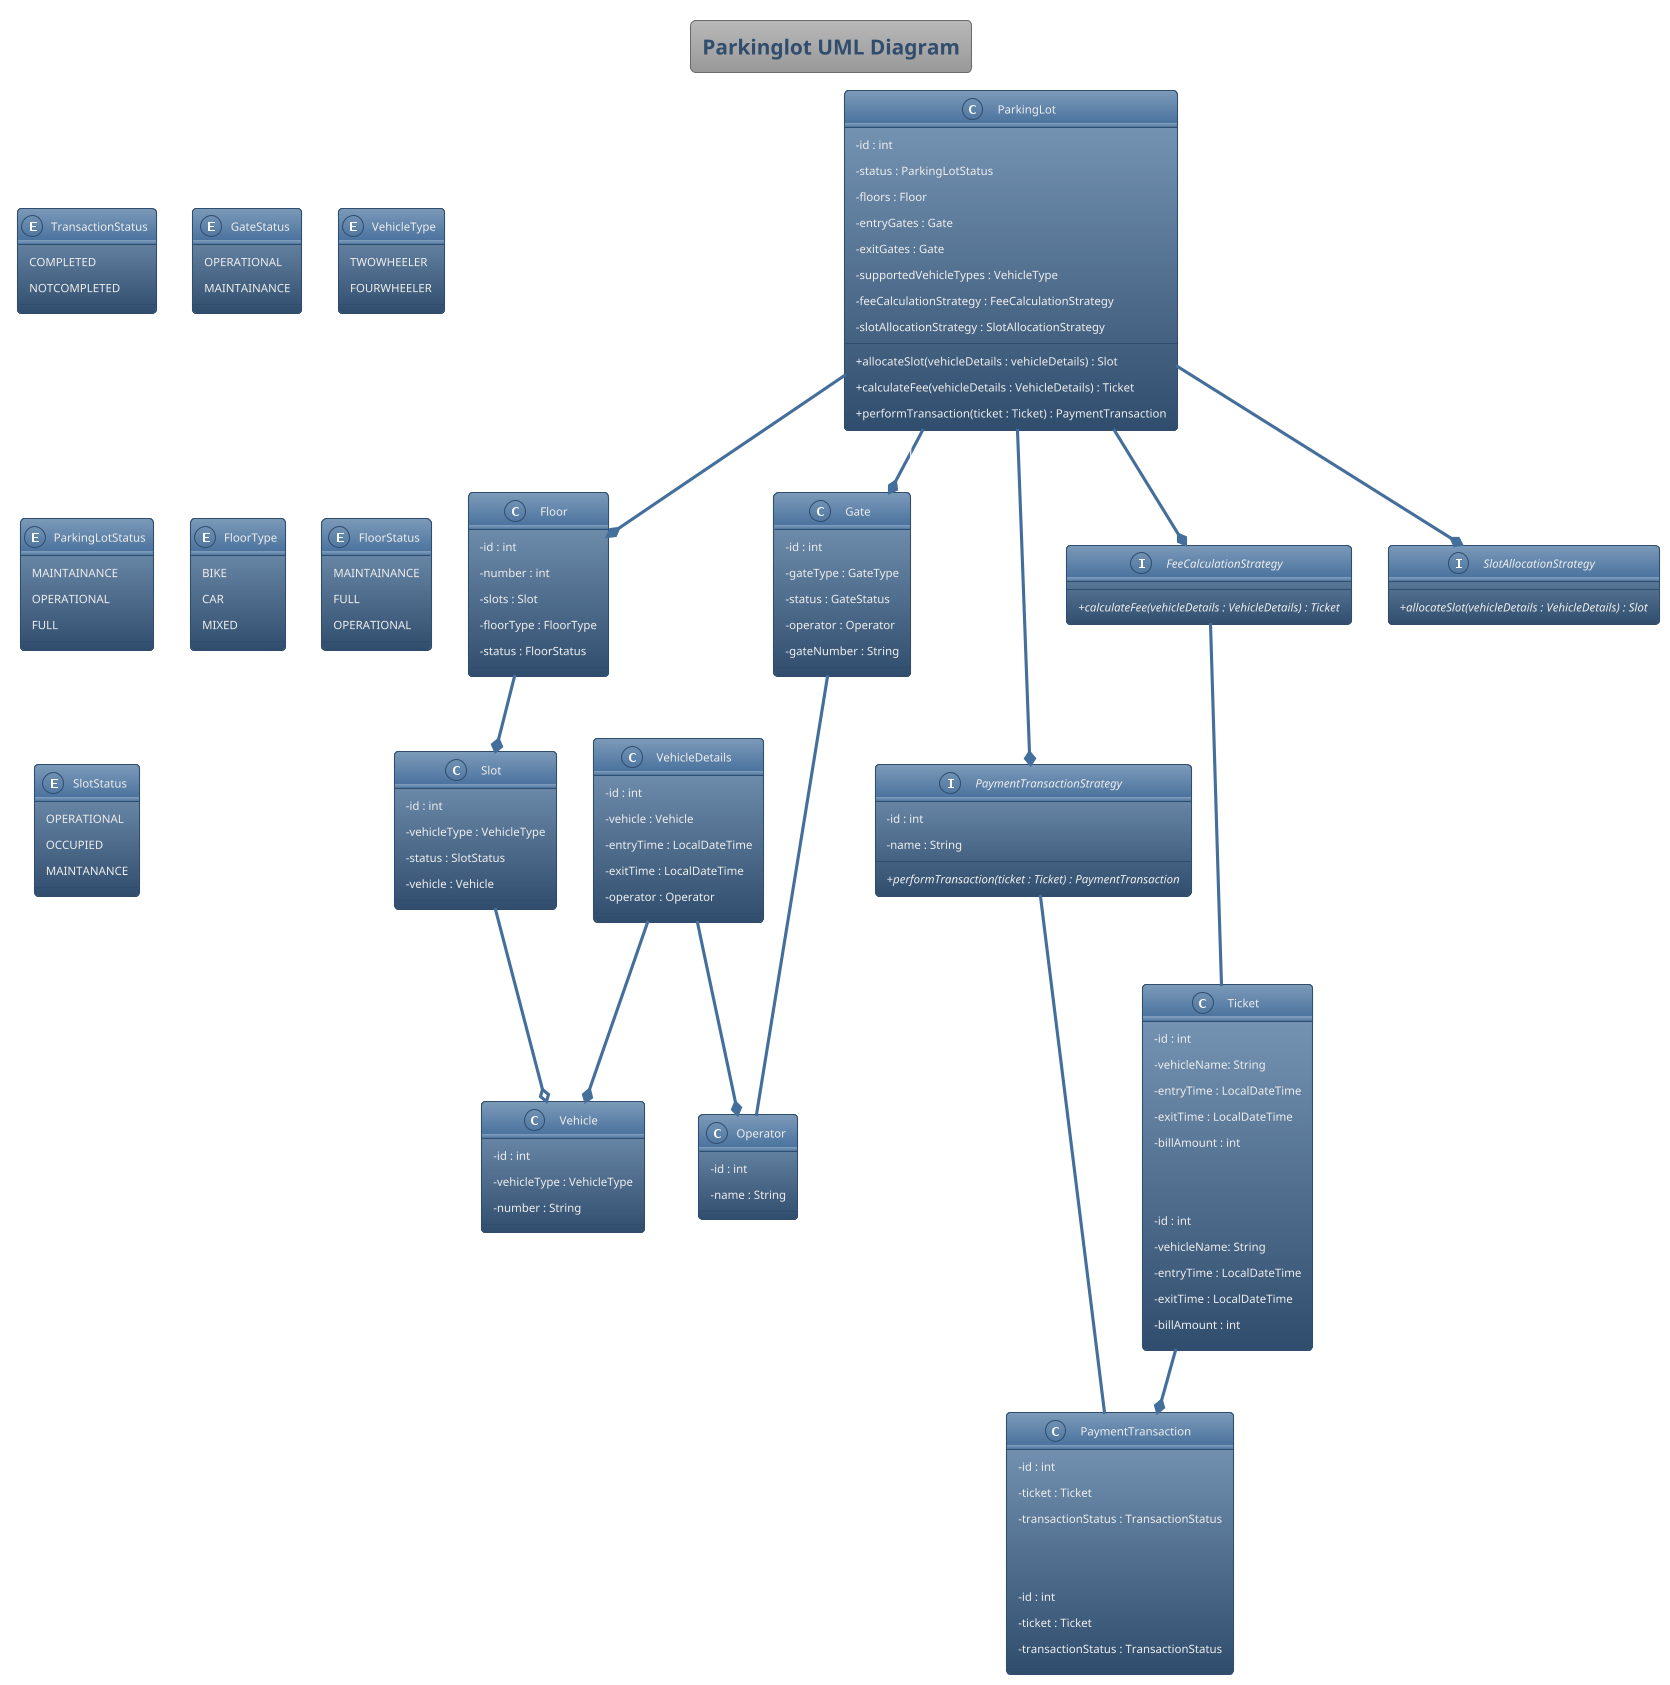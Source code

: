 @startuml Parkinglot 
skinparam ClassAttributeIconSize 0
skinparam TitleFontSize 20
title Parkinglot UML Diagram
!theme spacelab

class ParkingLot {

	- id : int
	- status : ParkingLotStatus
	- floors : Floor
	- entryGates : Gate
	- exitGates : Gate
	- supportedVehicleTypes : VehicleType
	- feeCalculationStrategy : FeeCalculationStrategy
	- slotAllocationStrategy : SlotAllocationStrategy
	{method} + allocateSlot(vehicleDetails : vehicleDetails) : Slot
	{method} + calculateFee(vehicleDetails : VehicleDetails) : Ticket
	{method} + performTransaction(ticket : Ticket) : PaymentTransaction
}

class Floor {
	
	- id : int
	- number : int
	- slots : Slot
	- floorType : FloorType
	- status : FloorStatus

}

class Slot {

	- id : int
	- vehicleType : VehicleType
	- status : SlotStatus
	- vehicle : Vehicle

}

class Gate {

	- id : int
	- gateType : GateType
	- status : GateStatus
	- operator : Operator
	- gateNumber : String

}

class Vehicle {

	- id : int
	- vehicleType : VehicleType
	- number : String
	
}

class VehicleDetails {

	- id : int
	- vehicle : Vehicle
	- entryTime : LocalDateTime
	- exitTime : LocalDateTime
	- operator : Operator

}

class Operator {

    - id : int
    - name : String

}

class Ticket {
    
    - id : int 
    - vehicleName: String
    - entryTime : LocalDateTime
    - exitTime : LocalDateTime
    - billAmount : int

}

class PaymentTransaction {

    - id : int
    - ticket : Ticket
    - transactionStatus : TransactionStatus

}

interface PaymentTransactionStrategy {

	- id : int
	- name : String

}

class Ticket {
	
	-id : int 
	- vehicleName: String
	- entryTime : LocalDateTime
	- exitTime : LocalDateTime
	- billAmount : int

}

class PaymentTransaction {

	- id : int
	- ticket : Ticket
	- transactionStatus : TransactionStatus

}

interface PaymentTransactionStrategy {

	{abstract} + performTransaction(ticket : Ticket) : PaymentTransaction

}

interface FeeCalculationStrategy {

	{abstract} + calculateFee(vehicleDetails : VehicleDetails) : Ticket
}	


interface SlotAllocationStrategy {

	{abstract} + allocateSlot(vehicleDetails : VehicleDetails) : Slot

}

enum TransactionStatus {
	COMPLETED
	NOTCOMPLETED
}

enum GateStatus {
	OPERATIONAL
	MAINTAINANCE
}


enum VehicleType {

	TWOWHEELER
	FOURWHEELER

}

enum ParkingLotStatus {

	MAINTAINANCE
	OPERATIONAL
	FULL

}

enum FloorType {

	BIKE
	CAR
	MIXED

}

enum FloorStatus {

	MAINTAINANCE
	FULL
	OPERATIONAL

}

enum SlotStatus {
	OPERATIONAL
	OCCUPIED
	MAINTANANCE
}

ParkingLot "1" --* "*" Floor
ParkingLot "1" --* "*" Gate
ParkingLot --* PaymentTransactionStrategy
ParkingLot --* FeeCalculationStrategy
ParkingLot --* SlotAllocationStrategy

Floor "1" --* "*" Slot
Slot --o Vehicle

Gate --- Operator

VehicleDetails --* Vehicle
VehicleDetails --* Operator

Ticket --* PaymentTransaction

FeeCalculationStrategy --- Ticket
PaymentTransactionStrategy --- PaymentTransaction

@enduml